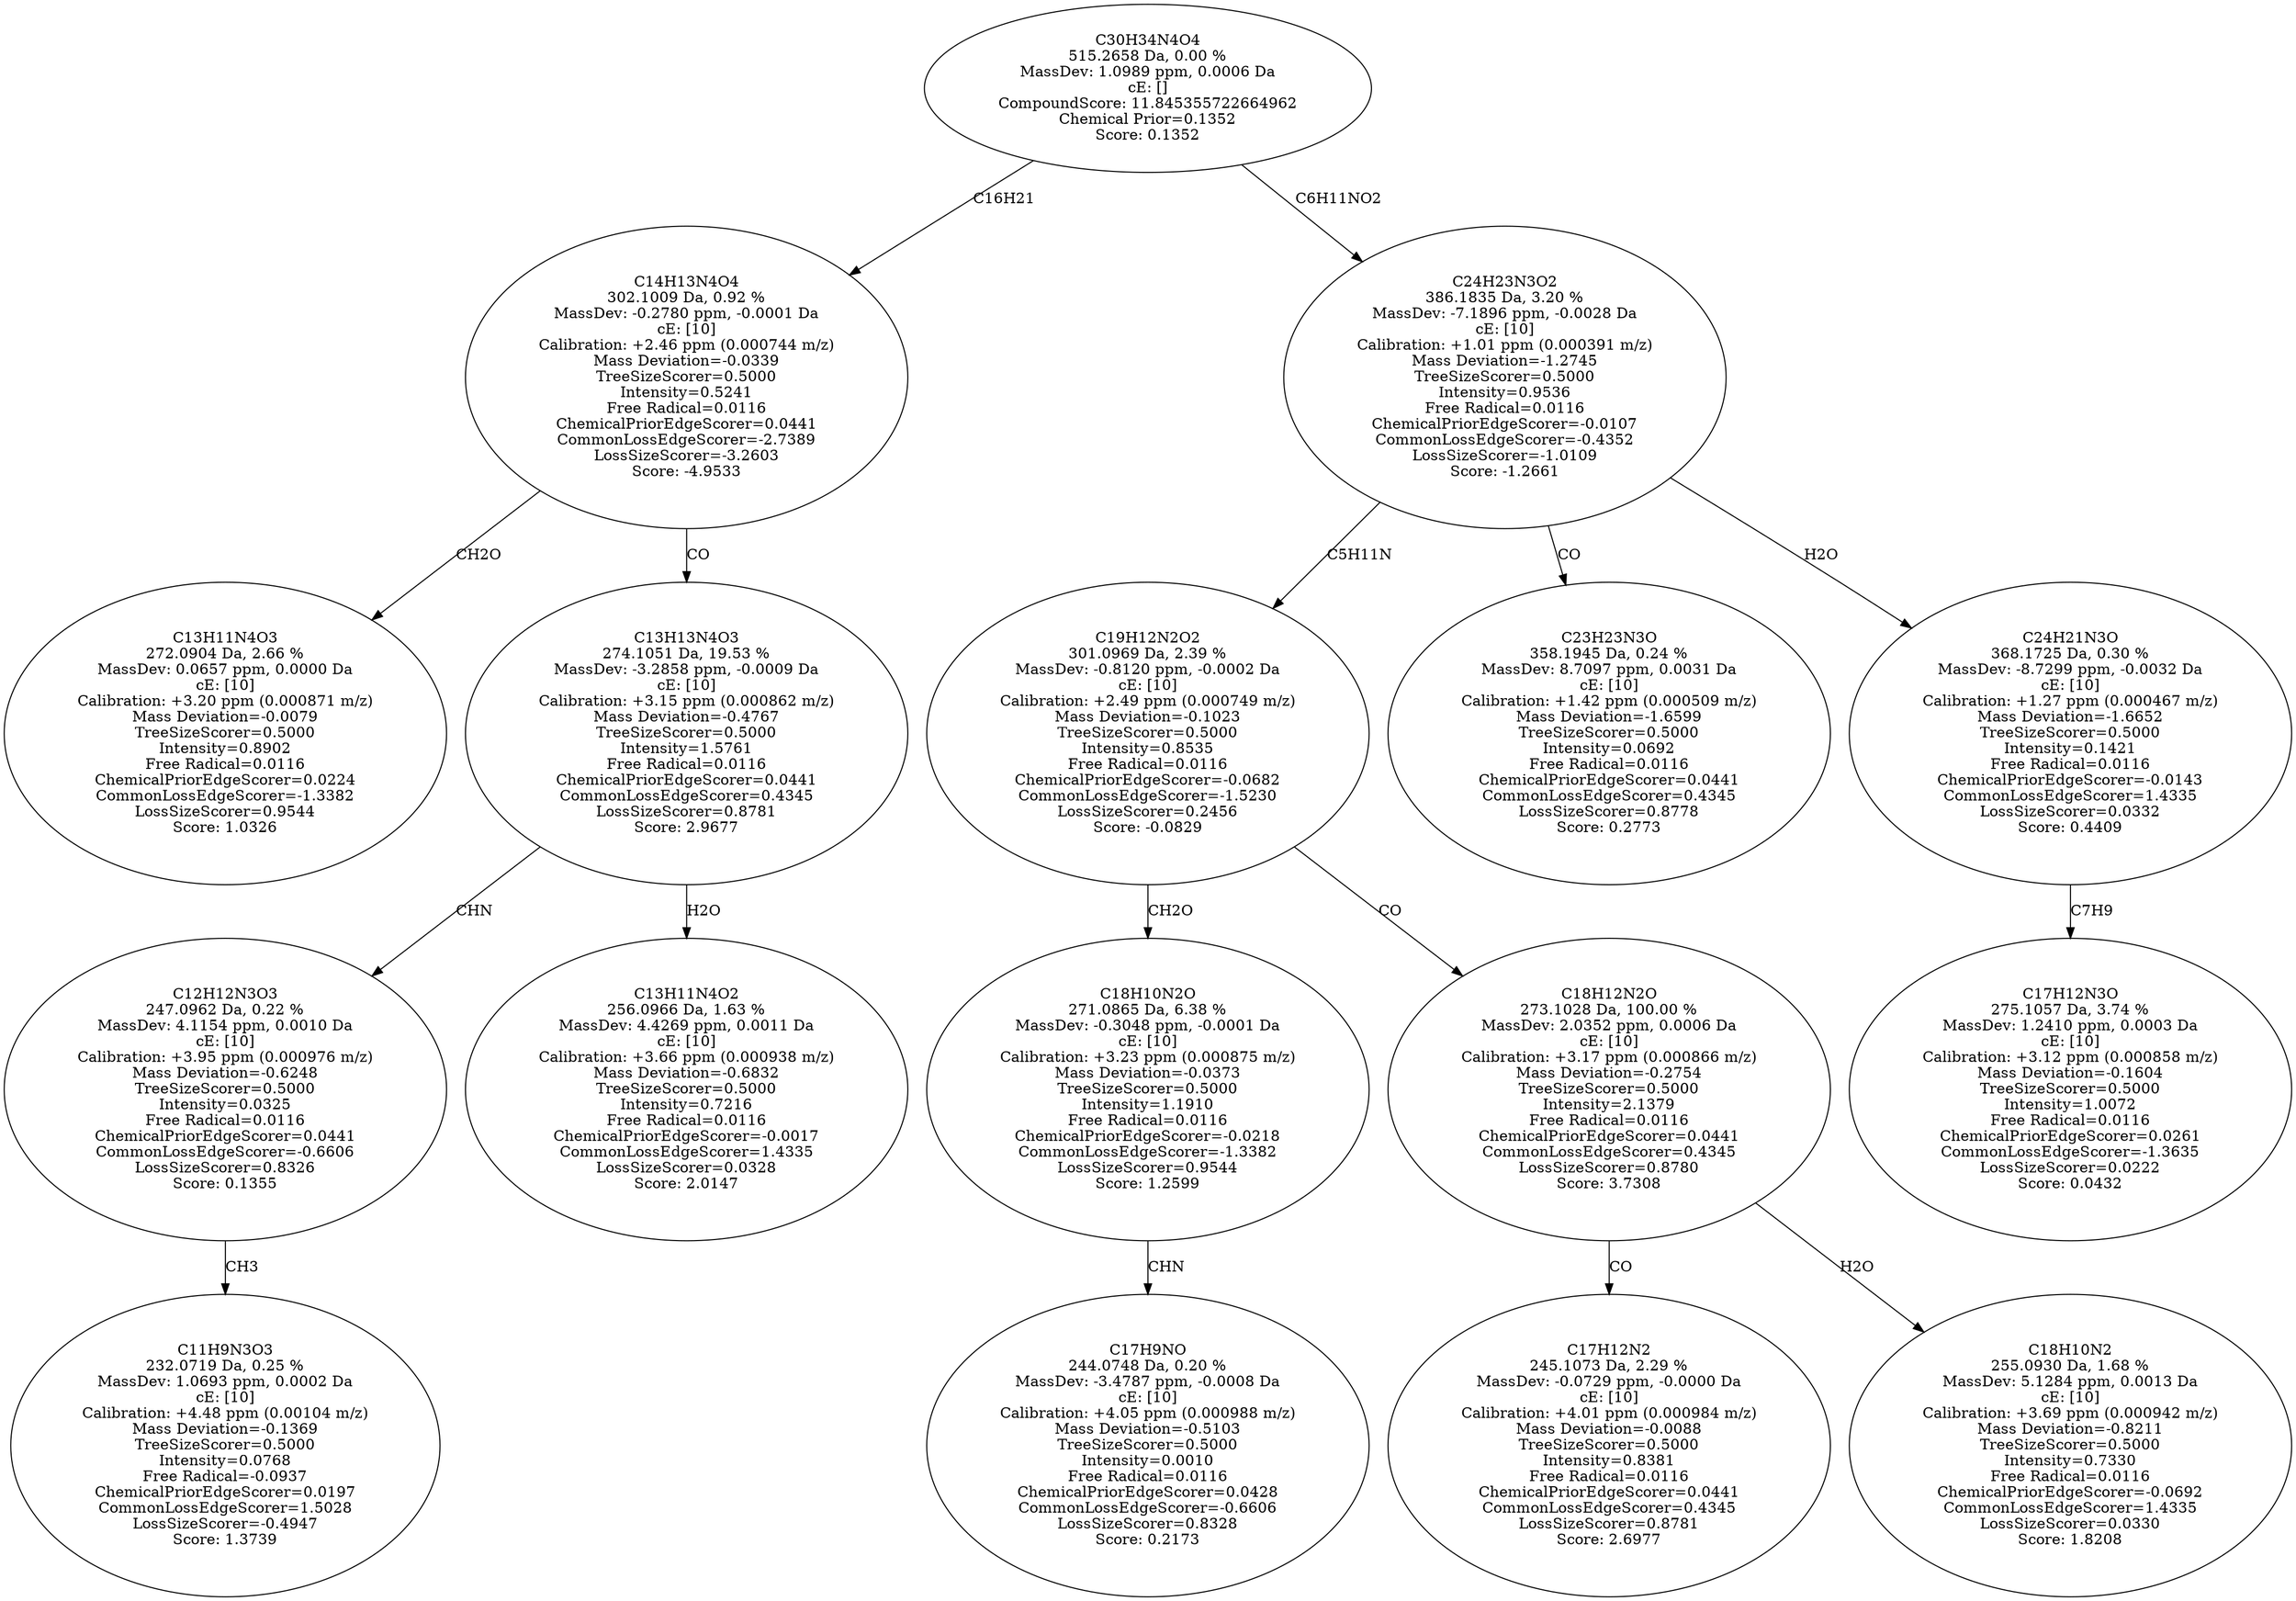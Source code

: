 strict digraph {
v1 [label="C13H11N4O3\n272.0904 Da, 2.66 %\nMassDev: 0.0657 ppm, 0.0000 Da\ncE: [10]\nCalibration: +3.20 ppm (0.000871 m/z)\nMass Deviation=-0.0079\nTreeSizeScorer=0.5000\nIntensity=0.8902\nFree Radical=0.0116\nChemicalPriorEdgeScorer=0.0224\nCommonLossEdgeScorer=-1.3382\nLossSizeScorer=0.9544\nScore: 1.0326"];
v2 [label="C11H9N3O3\n232.0719 Da, 0.25 %\nMassDev: 1.0693 ppm, 0.0002 Da\ncE: [10]\nCalibration: +4.48 ppm (0.00104 m/z)\nMass Deviation=-0.1369\nTreeSizeScorer=0.5000\nIntensity=0.0768\nFree Radical=-0.0937\nChemicalPriorEdgeScorer=0.0197\nCommonLossEdgeScorer=1.5028\nLossSizeScorer=-0.4947\nScore: 1.3739"];
v3 [label="C12H12N3O3\n247.0962 Da, 0.22 %\nMassDev: 4.1154 ppm, 0.0010 Da\ncE: [10]\nCalibration: +3.95 ppm (0.000976 m/z)\nMass Deviation=-0.6248\nTreeSizeScorer=0.5000\nIntensity=0.0325\nFree Radical=0.0116\nChemicalPriorEdgeScorer=0.0441\nCommonLossEdgeScorer=-0.6606\nLossSizeScorer=0.8326\nScore: 0.1355"];
v4 [label="C13H11N4O2\n256.0966 Da, 1.63 %\nMassDev: 4.4269 ppm, 0.0011 Da\ncE: [10]\nCalibration: +3.66 ppm (0.000938 m/z)\nMass Deviation=-0.6832\nTreeSizeScorer=0.5000\nIntensity=0.7216\nFree Radical=0.0116\nChemicalPriorEdgeScorer=-0.0017\nCommonLossEdgeScorer=1.4335\nLossSizeScorer=0.0328\nScore: 2.0147"];
v5 [label="C13H13N4O3\n274.1051 Da, 19.53 %\nMassDev: -3.2858 ppm, -0.0009 Da\ncE: [10]\nCalibration: +3.15 ppm (0.000862 m/z)\nMass Deviation=-0.4767\nTreeSizeScorer=0.5000\nIntensity=1.5761\nFree Radical=0.0116\nChemicalPriorEdgeScorer=0.0441\nCommonLossEdgeScorer=0.4345\nLossSizeScorer=0.8781\nScore: 2.9677"];
v6 [label="C14H13N4O4\n302.1009 Da, 0.92 %\nMassDev: -0.2780 ppm, -0.0001 Da\ncE: [10]\nCalibration: +2.46 ppm (0.000744 m/z)\nMass Deviation=-0.0339\nTreeSizeScorer=0.5000\nIntensity=0.5241\nFree Radical=0.0116\nChemicalPriorEdgeScorer=0.0441\nCommonLossEdgeScorer=-2.7389\nLossSizeScorer=-3.2603\nScore: -4.9533"];
v7 [label="C17H9NO\n244.0748 Da, 0.20 %\nMassDev: -3.4787 ppm, -0.0008 Da\ncE: [10]\nCalibration: +4.05 ppm (0.000988 m/z)\nMass Deviation=-0.5103\nTreeSizeScorer=0.5000\nIntensity=0.0010\nFree Radical=0.0116\nChemicalPriorEdgeScorer=0.0428\nCommonLossEdgeScorer=-0.6606\nLossSizeScorer=0.8328\nScore: 0.2173"];
v8 [label="C18H10N2O\n271.0865 Da, 6.38 %\nMassDev: -0.3048 ppm, -0.0001 Da\ncE: [10]\nCalibration: +3.23 ppm (0.000875 m/z)\nMass Deviation=-0.0373\nTreeSizeScorer=0.5000\nIntensity=1.1910\nFree Radical=0.0116\nChemicalPriorEdgeScorer=-0.0218\nCommonLossEdgeScorer=-1.3382\nLossSizeScorer=0.9544\nScore: 1.2599"];
v9 [label="C17H12N2\n245.1073 Da, 2.29 %\nMassDev: -0.0729 ppm, -0.0000 Da\ncE: [10]\nCalibration: +4.01 ppm (0.000984 m/z)\nMass Deviation=-0.0088\nTreeSizeScorer=0.5000\nIntensity=0.8381\nFree Radical=0.0116\nChemicalPriorEdgeScorer=0.0441\nCommonLossEdgeScorer=0.4345\nLossSizeScorer=0.8781\nScore: 2.6977"];
v10 [label="C18H10N2\n255.0930 Da, 1.68 %\nMassDev: 5.1284 ppm, 0.0013 Da\ncE: [10]\nCalibration: +3.69 ppm (0.000942 m/z)\nMass Deviation=-0.8211\nTreeSizeScorer=0.5000\nIntensity=0.7330\nFree Radical=0.0116\nChemicalPriorEdgeScorer=-0.0692\nCommonLossEdgeScorer=1.4335\nLossSizeScorer=0.0330\nScore: 1.8208"];
v11 [label="C18H12N2O\n273.1028 Da, 100.00 %\nMassDev: 2.0352 ppm, 0.0006 Da\ncE: [10]\nCalibration: +3.17 ppm (0.000866 m/z)\nMass Deviation=-0.2754\nTreeSizeScorer=0.5000\nIntensity=2.1379\nFree Radical=0.0116\nChemicalPriorEdgeScorer=0.0441\nCommonLossEdgeScorer=0.4345\nLossSizeScorer=0.8780\nScore: 3.7308"];
v12 [label="C19H12N2O2\n301.0969 Da, 2.39 %\nMassDev: -0.8120 ppm, -0.0002 Da\ncE: [10]\nCalibration: +2.49 ppm (0.000749 m/z)\nMass Deviation=-0.1023\nTreeSizeScorer=0.5000\nIntensity=0.8535\nFree Radical=0.0116\nChemicalPriorEdgeScorer=-0.0682\nCommonLossEdgeScorer=-1.5230\nLossSizeScorer=0.2456\nScore: -0.0829"];
v13 [label="C23H23N3O\n358.1945 Da, 0.24 %\nMassDev: 8.7097 ppm, 0.0031 Da\ncE: [10]\nCalibration: +1.42 ppm (0.000509 m/z)\nMass Deviation=-1.6599\nTreeSizeScorer=0.5000\nIntensity=0.0692\nFree Radical=0.0116\nChemicalPriorEdgeScorer=0.0441\nCommonLossEdgeScorer=0.4345\nLossSizeScorer=0.8778\nScore: 0.2773"];
v14 [label="C17H12N3O\n275.1057 Da, 3.74 %\nMassDev: 1.2410 ppm, 0.0003 Da\ncE: [10]\nCalibration: +3.12 ppm (0.000858 m/z)\nMass Deviation=-0.1604\nTreeSizeScorer=0.5000\nIntensity=1.0072\nFree Radical=0.0116\nChemicalPriorEdgeScorer=0.0261\nCommonLossEdgeScorer=-1.3635\nLossSizeScorer=0.0222\nScore: 0.0432"];
v15 [label="C24H21N3O\n368.1725 Da, 0.30 %\nMassDev: -8.7299 ppm, -0.0032 Da\ncE: [10]\nCalibration: +1.27 ppm (0.000467 m/z)\nMass Deviation=-1.6652\nTreeSizeScorer=0.5000\nIntensity=0.1421\nFree Radical=0.0116\nChemicalPriorEdgeScorer=-0.0143\nCommonLossEdgeScorer=1.4335\nLossSizeScorer=0.0332\nScore: 0.4409"];
v16 [label="C24H23N3O2\n386.1835 Da, 3.20 %\nMassDev: -7.1896 ppm, -0.0028 Da\ncE: [10]\nCalibration: +1.01 ppm (0.000391 m/z)\nMass Deviation=-1.2745\nTreeSizeScorer=0.5000\nIntensity=0.9536\nFree Radical=0.0116\nChemicalPriorEdgeScorer=-0.0107\nCommonLossEdgeScorer=-0.4352\nLossSizeScorer=-1.0109\nScore: -1.2661"];
v17 [label="C30H34N4O4\n515.2658 Da, 0.00 %\nMassDev: 1.0989 ppm, 0.0006 Da\ncE: []\nCompoundScore: 11.845355722664962\nChemical Prior=0.1352\nScore: 0.1352"];
v6 -> v1 [label="CH2O"];
v3 -> v2 [label="CH3"];
v5 -> v3 [label="CHN"];
v5 -> v4 [label="H2O"];
v6 -> v5 [label="CO"];
v17 -> v6 [label="C16H21"];
v8 -> v7 [label="CHN"];
v12 -> v8 [label="CH2O"];
v11 -> v9 [label="CO"];
v11 -> v10 [label="H2O"];
v12 -> v11 [label="CO"];
v16 -> v12 [label="C5H11N"];
v16 -> v13 [label="CO"];
v15 -> v14 [label="C7H9"];
v16 -> v15 [label="H2O"];
v17 -> v16 [label="C6H11NO2"];
}